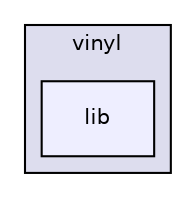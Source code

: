 digraph "gulp-src/node_modules/gulp/node_modules/gulp-util/node_modules/vinyl/lib" {
  compound=true
  node [ fontsize="10", fontname="Helvetica"];
  edge [ labelfontsize="10", labelfontname="Helvetica"];
  subgraph clusterdir_0e32928ecabc53f664fa36668f277205 {
    graph [ bgcolor="#ddddee", pencolor="black", label="vinyl" fontname="Helvetica", fontsize="10", URL="dir_0e32928ecabc53f664fa36668f277205.html"]
  dir_0e661cd71bea4aac7e0dd8ed50519914 [shape=box, label="lib", style="filled", fillcolor="#eeeeff", pencolor="black", URL="dir_0e661cd71bea4aac7e0dd8ed50519914.html"];
  }
}
